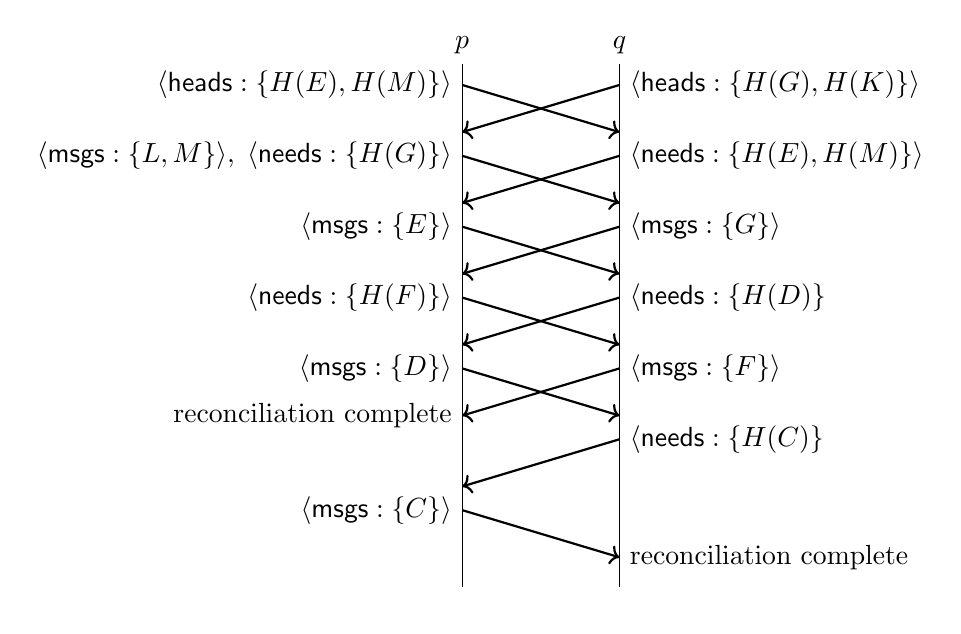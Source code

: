 \begin{tikzpicture}
\newlength{\width}\setlength{\width}{2cm}
\newlength{\latency}\setlength{\latency}{0.9cm}
\newlength{\replydelay}\setlength{\replydelay}{0.3cm}
\tikzstyle{msg}=[thick,->]

% Timelimes
\node (p1-start) at (0, 0.5cm) {$p$};
\node (p2-start) at (\width, 0.5cm) {$q$};
\node (p1-end) at (0,-6.5cm) {};
\node (p2-end) at (\width,-6.5cm) {};
\draw (p1-start) -- (p1-end);
\draw (p2-start) -- (p2-end);

%\node (p-start) at (-0.5cm, \width) {$p$};
%\node (q-start) at (-0.5cm, 0) {$q$};
%\node (p-end) at (14cm, \distance) {};
%\node (q-end) at (14cm, 0) {};
%\draw (p-start) -- (p-end);
%\draw (q-start) -- (q-end);

% Messages
\draw[msg] (0,0) node[left] {$\langle\mathsf{heads}: \{H(E),H(M)\}\rangle$} -- (\width,\replydelay-\latency);
\draw[msg] (\width,0) node[right] {$\langle\mathsf{heads}: \{H(G),H(K)\}\rangle$} -- (0,\replydelay-\latency);

\draw[msg] (\width, -\latency) node[right] {$\langle\mathsf{needs}: \{H(E),H(M)\}\rangle$} -- (0,\replydelay-2.0\latency);
\draw[msg] (0, -\latency) node[left] {$\langle\mathsf{msgs}: \{L, M\} \rangle,\; \langle\mathsf{needs}: \{H(G)\}\rangle$} -- (\width,\replydelay-2.0\latency);

\draw[msg] (0, -2.0\latency) node[left] {$\langle\mathsf{msgs}: \{E\}\rangle$} -- (\width,\replydelay-3.0\latency);
\draw[msg] (\width, -2.0\latency) node[right] {$\langle\mathsf{msgs}: \{G\}\rangle$} -- (0,\replydelay-3.0\latency);

\draw[msg] (\width, -3.0\latency) node[right] {$\langle\mathsf{needs}: \{H(D)\}$} -- (0,\replydelay-4.0\latency);
\draw[msg] (0, -3.0\latency) node[left] {$\langle\mathsf{needs}: \{H(F)\}\rangle$} -- (\width,\replydelay-4.0\latency);

\draw[msg] (0, -4.0\latency) node[left] {$\langle\mathsf{msgs}: \{D\}\rangle$} -- (\width,\replydelay-5.0\latency);
\draw[msg] (\width, -4.0\latency) node[right] {$\langle\mathsf{msgs}: \{F\}\rangle$} -- (0,\replydelay-5.0\latency) node[left] {reconciliation complete};

\draw[msg] (\width, -5.0\latency) node[right] {$\langle\mathsf{needs}: \{H(C)\}$} -- (0,\replydelay-6.0\latency);

\draw[msg] (0, -6.0\latency) node[left] {$\langle\mathsf{msgs}: \{C\}\rangle$} -- (\width,\replydelay-7.0\latency) node[right] {reconciliation complete};

\end{tikzpicture}
